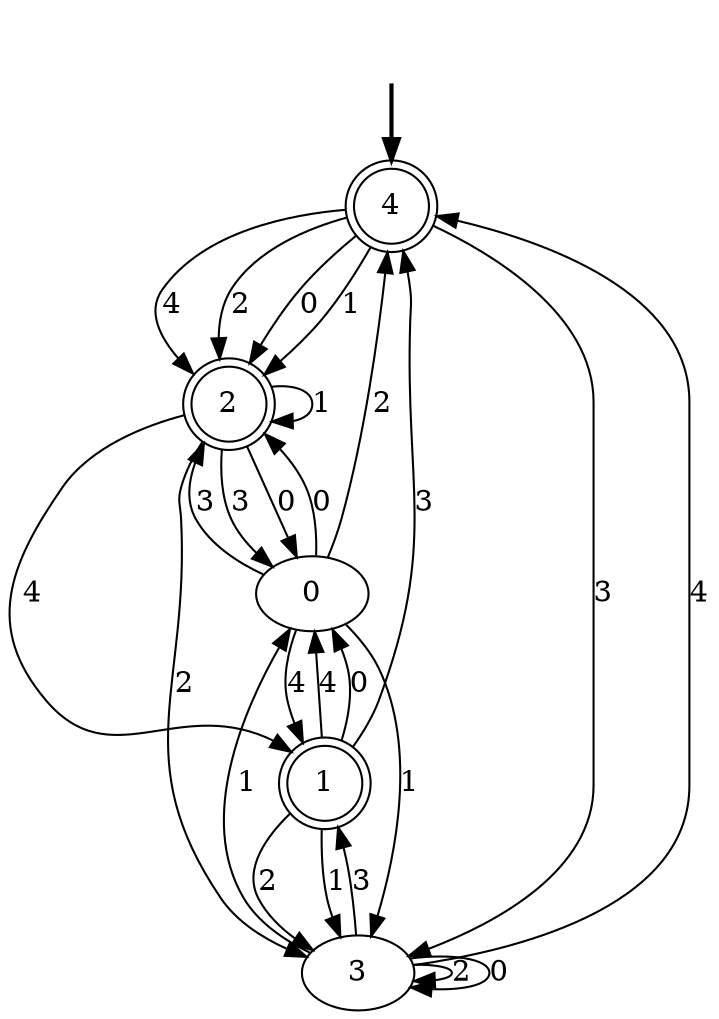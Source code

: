 digraph {
	fake [style=invisible]
	0
	1 [shape=doublecircle]
	2 [shape=doublecircle]
	3
	4 [root=true shape=doublecircle]
	fake -> 4 [style=bold]
	3 -> 3 [label=2]
	1 -> 4 [label=3]
	3 -> 3 [label=0]
	4 -> 2 [label=4]
	4 -> 3 [label=3]
	1 -> 0 [label=4]
	3 -> 0 [label=1]
	1 -> 3 [label=2]
	4 -> 2 [label=2]
	2 -> 3 [label=2]
	0 -> 3 [label=1]
	1 -> 0 [label=0]
	4 -> 2 [label=0]
	1 -> 3 [label=1]
	4 -> 2 [label=1]
	2 -> 0 [label=3]
	2 -> 0 [label=0]
	0 -> 2 [label=0]
	3 -> 4 [label=4]
	0 -> 1 [label=4]
	0 -> 2 [label=3]
	3 -> 1 [label=3]
	0 -> 4 [label=2]
	2 -> 2 [label=1]
	2 -> 1 [label=4]
}
